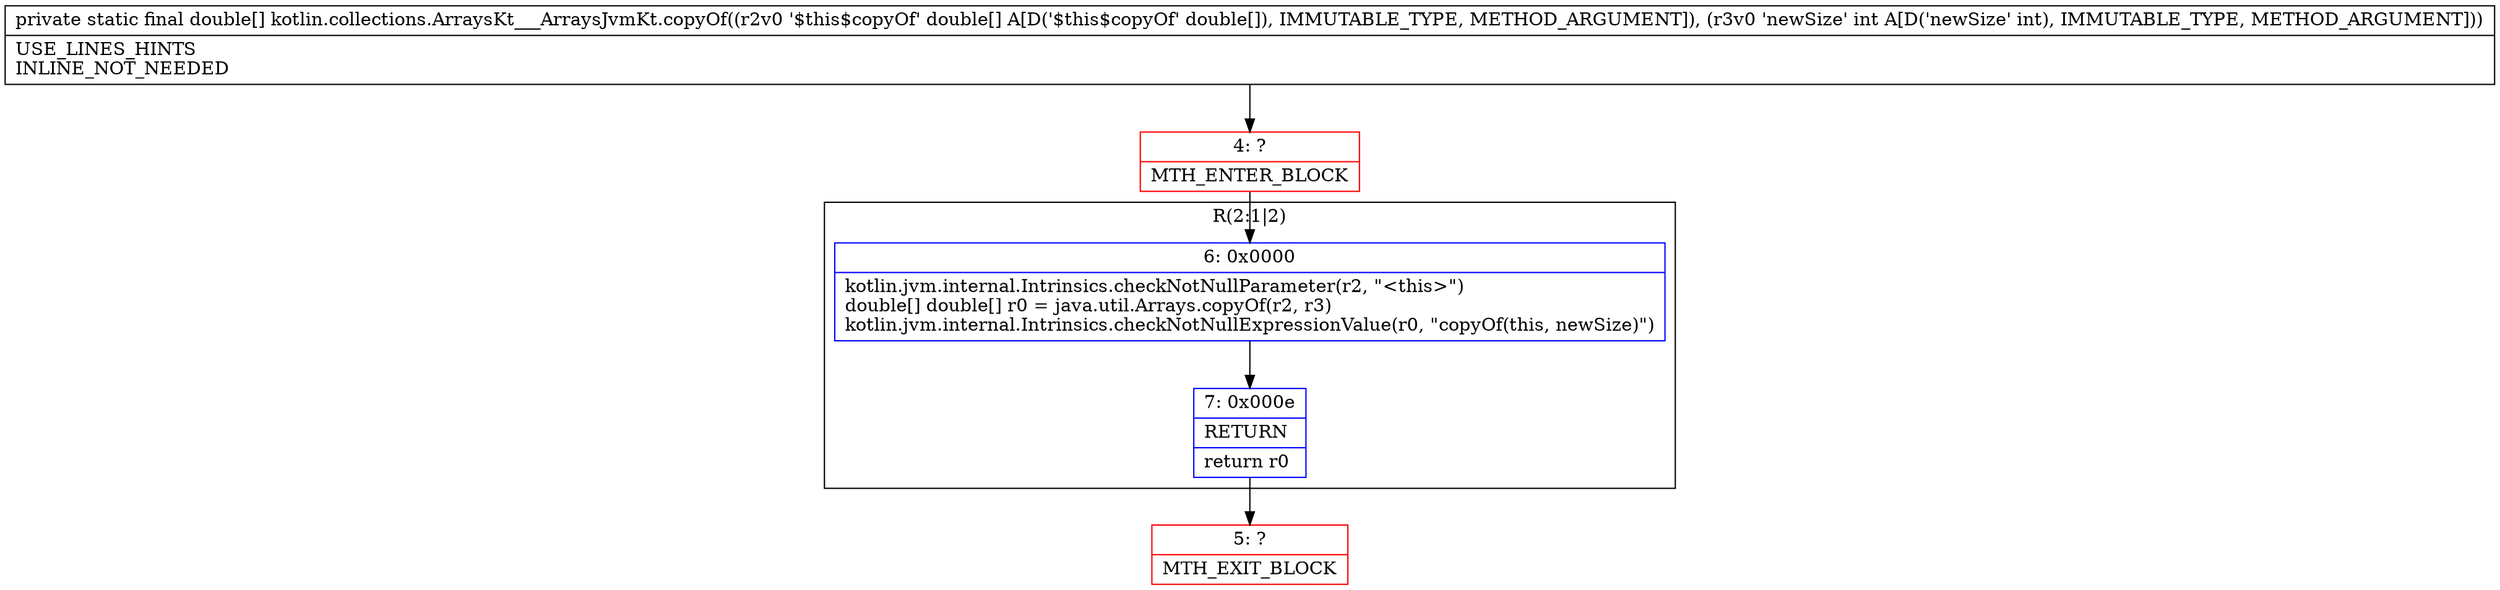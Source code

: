 digraph "CFG forkotlin.collections.ArraysKt___ArraysJvmKt.copyOf([DI)[D" {
subgraph cluster_Region_1083007518 {
label = "R(2:1|2)";
node [shape=record,color=blue];
Node_6 [shape=record,label="{6\:\ 0x0000|kotlin.jvm.internal.Intrinsics.checkNotNullParameter(r2, \"\<this\>\")\ldouble[] double[] r0 = java.util.Arrays.copyOf(r2, r3)\lkotlin.jvm.internal.Intrinsics.checkNotNullExpressionValue(r0, \"copyOf(this, newSize)\")\l}"];
Node_7 [shape=record,label="{7\:\ 0x000e|RETURN\l|return r0\l}"];
}
Node_4 [shape=record,color=red,label="{4\:\ ?|MTH_ENTER_BLOCK\l}"];
Node_5 [shape=record,color=red,label="{5\:\ ?|MTH_EXIT_BLOCK\l}"];
MethodNode[shape=record,label="{private static final double[] kotlin.collections.ArraysKt___ArraysJvmKt.copyOf((r2v0 '$this$copyOf' double[] A[D('$this$copyOf' double[]), IMMUTABLE_TYPE, METHOD_ARGUMENT]), (r3v0 'newSize' int A[D('newSize' int), IMMUTABLE_TYPE, METHOD_ARGUMENT]))  | USE_LINES_HINTS\lINLINE_NOT_NEEDED\l}"];
MethodNode -> Node_4;Node_6 -> Node_7;
Node_7 -> Node_5;
Node_4 -> Node_6;
}

